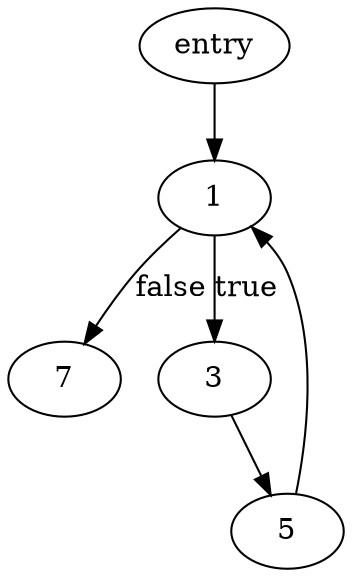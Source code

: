 digraph main {
	0->1;
	1->7[ label=false ];
	1->3[ label=true ];
	3->5;
	5->1;
	0 [ label=entry ];
	1;
	3;
	5;
	7;

}
